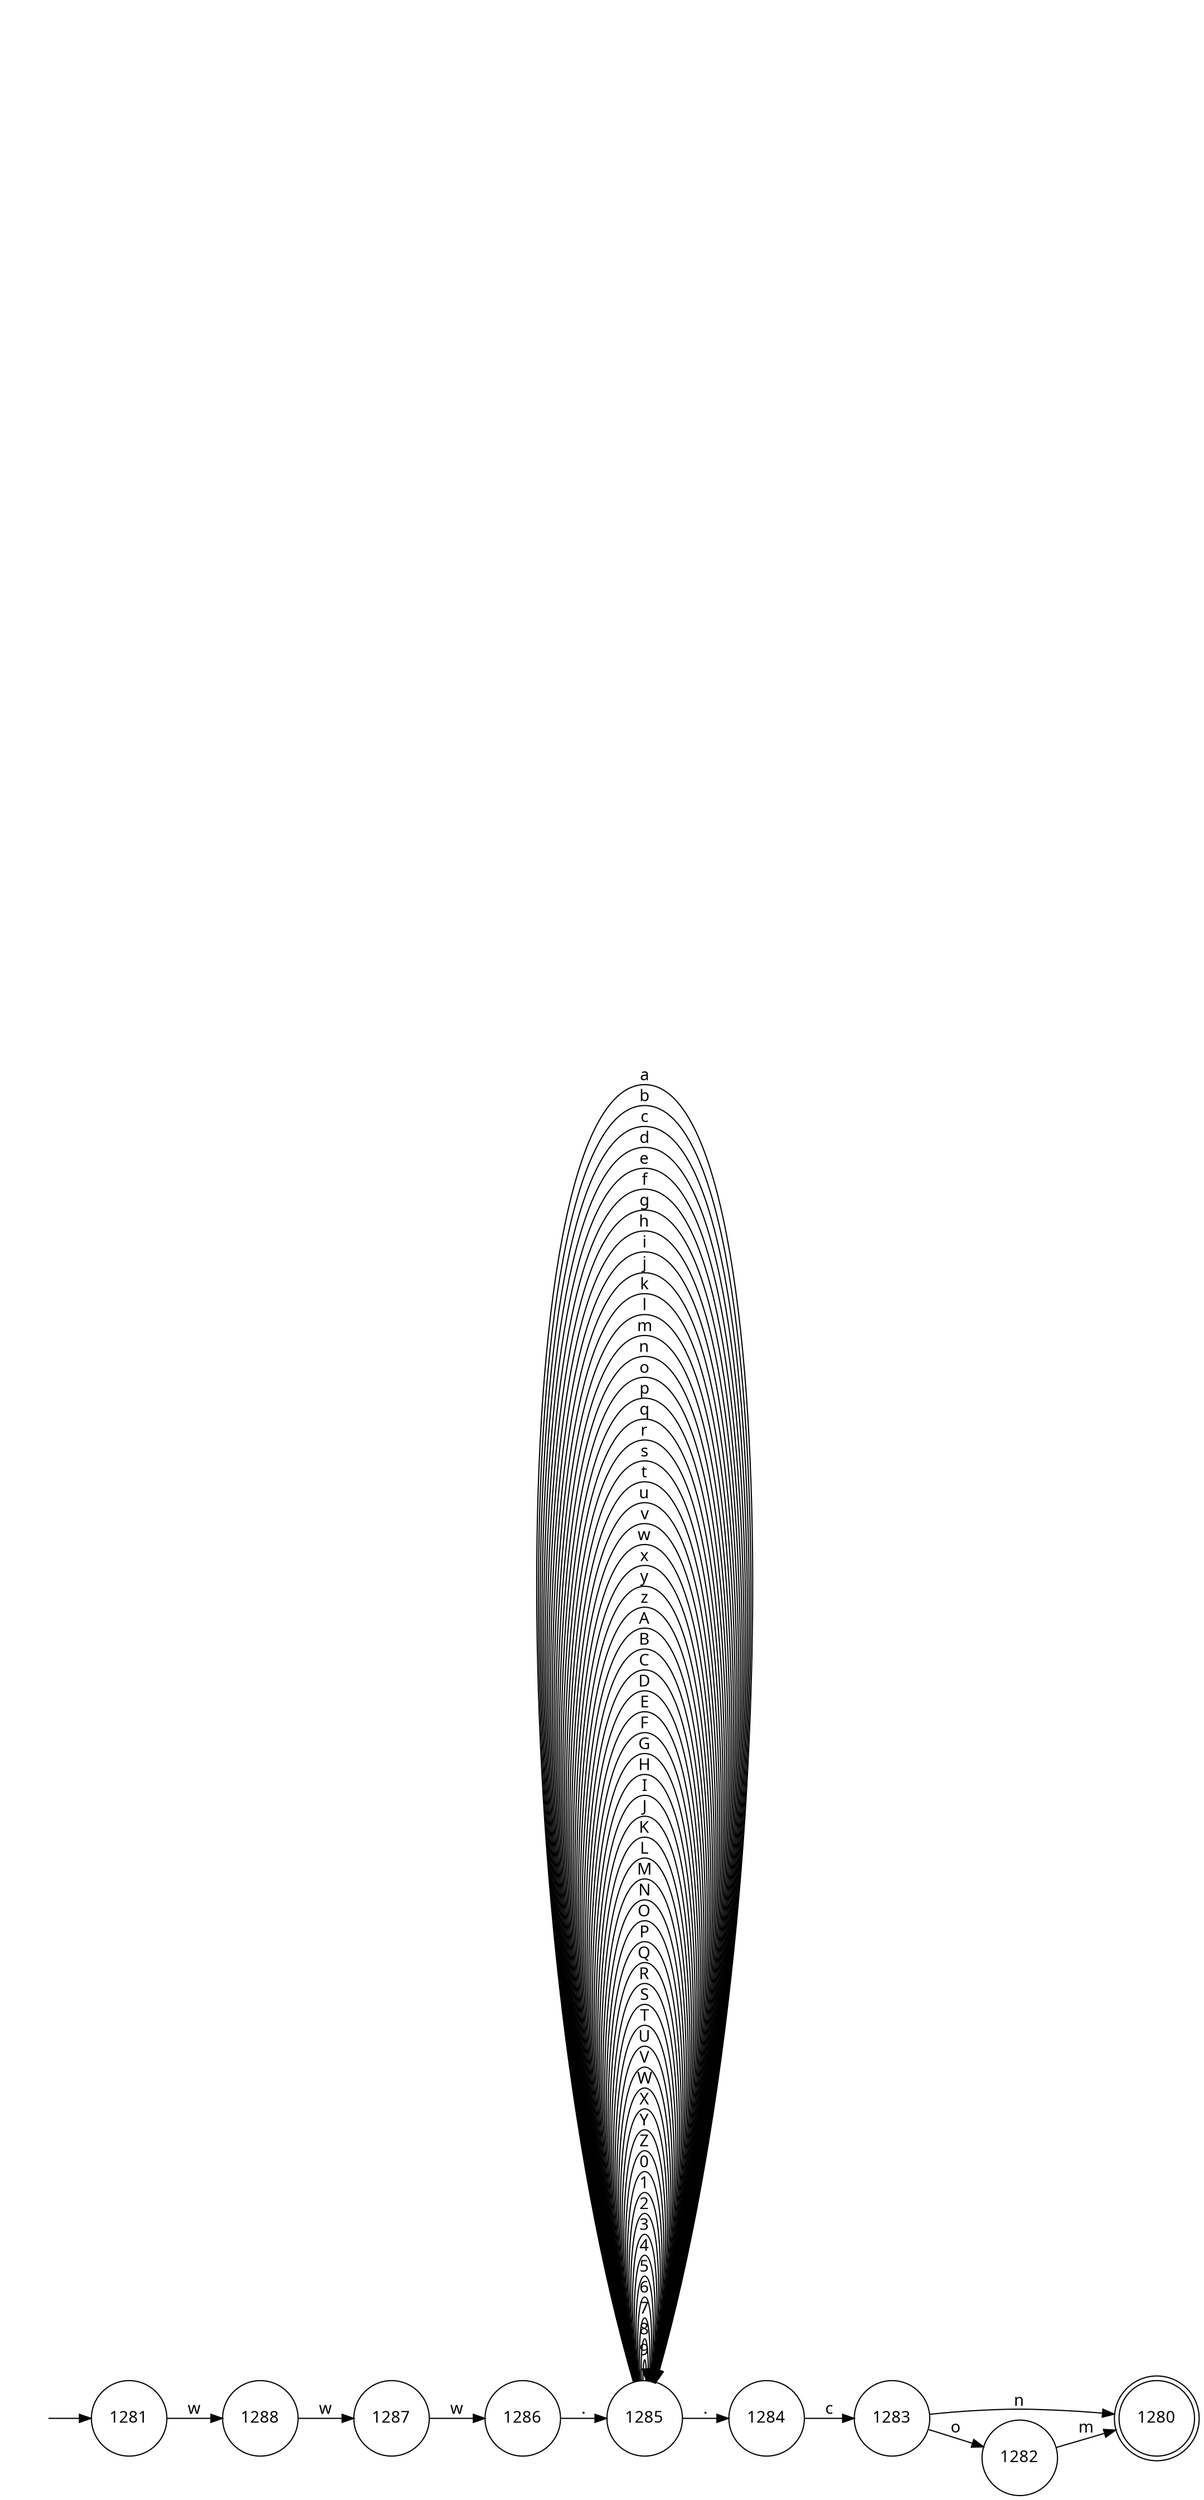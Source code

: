 digraph{
rankdir="LR";
fontname = "Microsoft YaHei";
node [shape = circle, fontname = "Microsoft YaHei"];
edge [fontname = "Microsoft YaHei"];
-1[style=invis];
1280 [ shape = doublecircle ];
-1 -> 1281;
1281 -> 1288[ label = "w" ];
1288 -> 1287[ label = "w" ];
1287 -> 1286[ label = "w" ];
1282 -> 1280[ label = "m" ];
1283 -> 1282[ label = "o" ];
1283 -> 1280[ label = "n" ];
1284 -> 1283[ label = "c" ];
1285 -> 1284[ label = "." ];
1285 -> 1285[ label = "9" ];
1285 -> 1285[ label = "8" ];
1285 -> 1285[ label = "7" ];
1285 -> 1285[ label = "6" ];
1285 -> 1285[ label = "5" ];
1285 -> 1285[ label = "4" ];
1285 -> 1285[ label = "3" ];
1285 -> 1285[ label = "2" ];
1285 -> 1285[ label = "1" ];
1285 -> 1285[ label = "0" ];
1285 -> 1285[ label = "Z" ];
1285 -> 1285[ label = "Y" ];
1285 -> 1285[ label = "X" ];
1285 -> 1285[ label = "W" ];
1285 -> 1285[ label = "V" ];
1285 -> 1285[ label = "U" ];
1285 -> 1285[ label = "T" ];
1285 -> 1285[ label = "S" ];
1285 -> 1285[ label = "R" ];
1285 -> 1285[ label = "Q" ];
1285 -> 1285[ label = "P" ];
1285 -> 1285[ label = "O" ];
1285 -> 1285[ label = "N" ];
1285 -> 1285[ label = "M" ];
1285 -> 1285[ label = "L" ];
1285 -> 1285[ label = "K" ];
1285 -> 1285[ label = "J" ];
1285 -> 1285[ label = "I" ];
1285 -> 1285[ label = "H" ];
1285 -> 1285[ label = "G" ];
1285 -> 1285[ label = "F" ];
1285 -> 1285[ label = "E" ];
1285 -> 1285[ label = "D" ];
1285 -> 1285[ label = "C" ];
1285 -> 1285[ label = "B" ];
1285 -> 1285[ label = "A" ];
1285 -> 1285[ label = "z" ];
1285 -> 1285[ label = "y" ];
1285 -> 1285[ label = "x" ];
1285 -> 1285[ label = "w" ];
1285 -> 1285[ label = "v" ];
1285 -> 1285[ label = "u" ];
1285 -> 1285[ label = "t" ];
1285 -> 1285[ label = "s" ];
1285 -> 1285[ label = "r" ];
1285 -> 1285[ label = "q" ];
1285 -> 1285[ label = "p" ];
1285 -> 1285[ label = "o" ];
1285 -> 1285[ label = "n" ];
1285 -> 1285[ label = "m" ];
1285 -> 1285[ label = "l" ];
1285 -> 1285[ label = "k" ];
1285 -> 1285[ label = "j" ];
1285 -> 1285[ label = "i" ];
1285 -> 1285[ label = "h" ];
1285 -> 1285[ label = "g" ];
1285 -> 1285[ label = "f" ];
1285 -> 1285[ label = "e" ];
1285 -> 1285[ label = "d" ];
1285 -> 1285[ label = "c" ];
1285 -> 1285[ label = "b" ];
1285 -> 1285[ label = "a" ];
1286 -> 1285[ label = "." ];
}